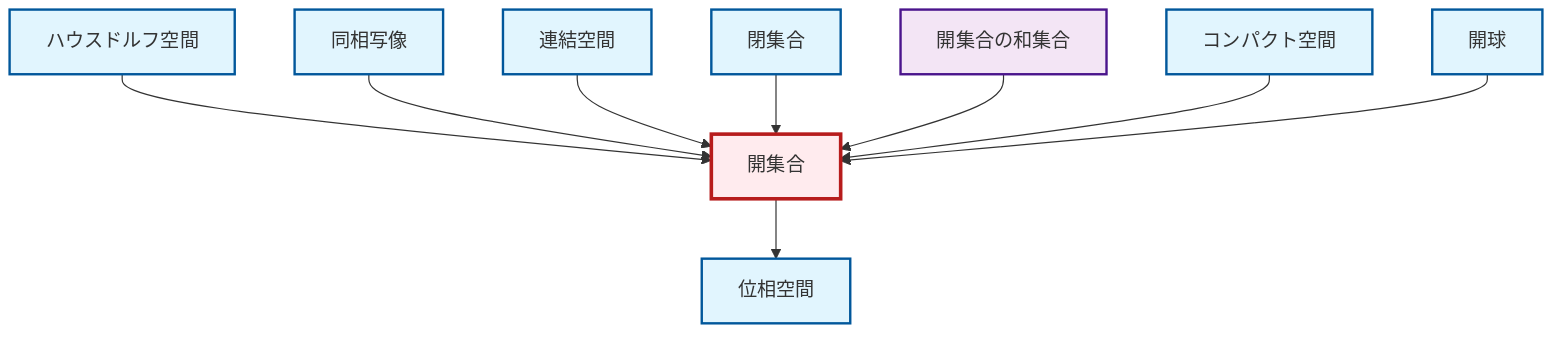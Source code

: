 graph TD
    classDef definition fill:#e1f5fe,stroke:#01579b,stroke-width:2px
    classDef theorem fill:#f3e5f5,stroke:#4a148c,stroke-width:2px
    classDef axiom fill:#fff3e0,stroke:#e65100,stroke-width:2px
    classDef example fill:#e8f5e9,stroke:#1b5e20,stroke-width:2px
    classDef current fill:#ffebee,stroke:#b71c1c,stroke-width:3px
    def-open-ball["開球"]:::definition
    def-homeomorphism["同相写像"]:::definition
    def-compact["コンパクト空間"]:::definition
    thm-union-open-sets["開集合の和集合"]:::theorem
    def-connected["連結空間"]:::definition
    def-closed-set["閉集合"]:::definition
    def-hausdorff["ハウスドルフ空間"]:::definition
    def-open-set["開集合"]:::definition
    def-topological-space["位相空間"]:::definition
    def-hausdorff --> def-open-set
    def-homeomorphism --> def-open-set
    def-connected --> def-open-set
    def-closed-set --> def-open-set
    thm-union-open-sets --> def-open-set
    def-open-set --> def-topological-space
    def-compact --> def-open-set
    def-open-ball --> def-open-set
    class def-open-set current